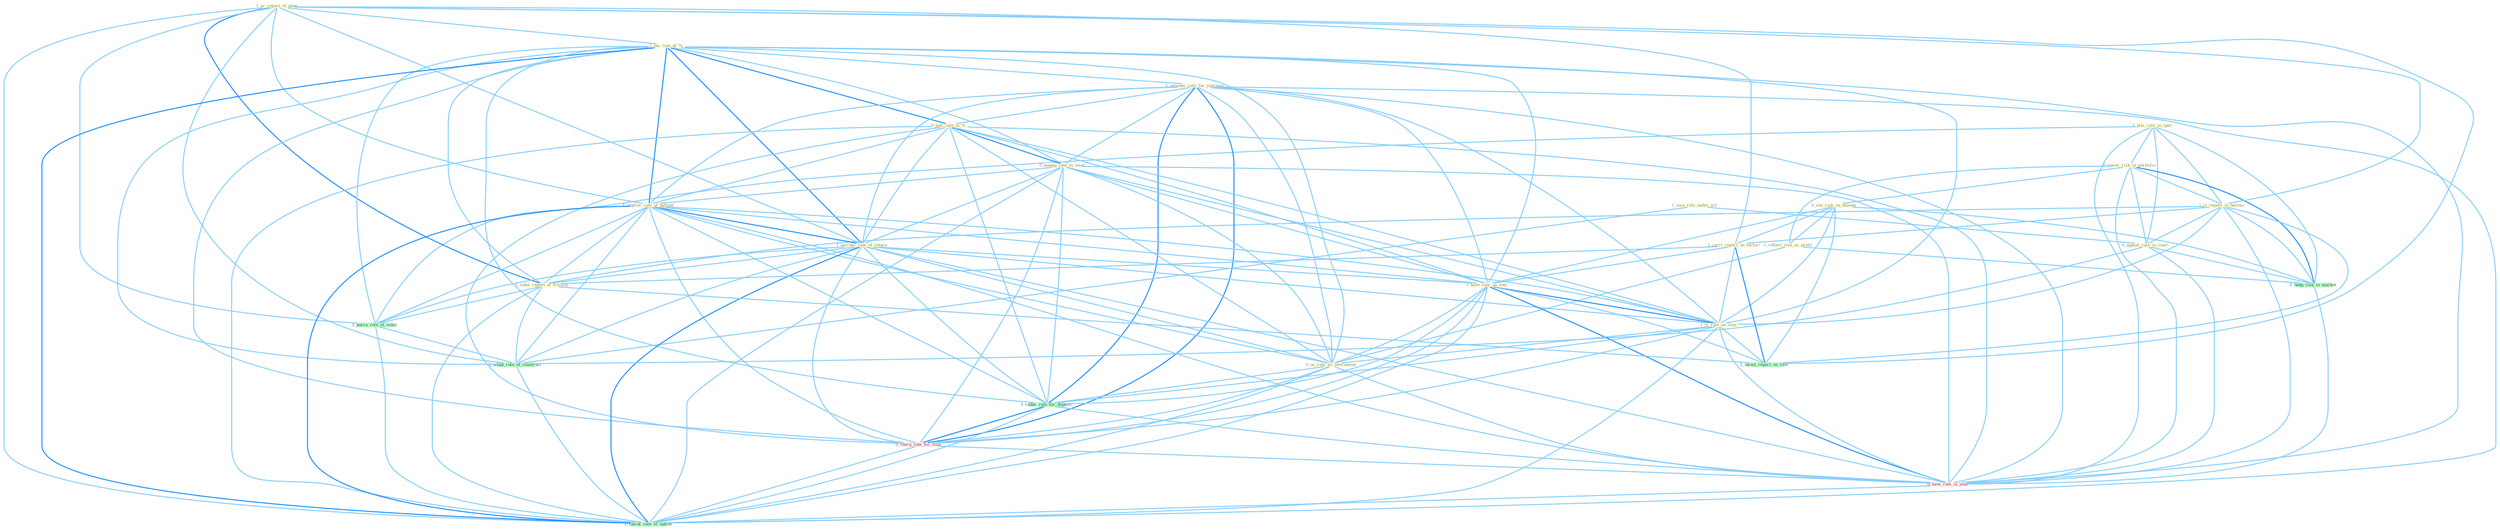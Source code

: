Graph G{ 
    node
    [shape=polygon,style=filled,width=.5,height=.06,color="#BDFCC9",fixedsize=true,fontsize=4,
    fontcolor="#2f4f4f"];
    {node
    [color="#ffffe0", fontcolor="#8b7d6b"] "1_plai_role_in_oper " "0_lower_risk_in_portfolio " "0_see_risk_on_dimens " "1_ar_report_of_gene " "1_pai_rate_of_% " "1_is_report_in_bureau " "1_announc_rate_for_yearnum " "0_pull_rate_to_% " "0_manag_rate_to_level " "1_issu_rule_under_act " "1_improv_rate_of_patient " "1_increas_rate_of_return " "0_appeal_rule_in_court " "1_carri_report_on_factori " "1_reflect_risk_as_profil " "1_have_rate_on_vote " "1_is_rate_on_loan " "0_us_rate_as_instrument " "1_label_report_of_friction "}
{node [color="#fff0f5", fontcolor="#b22222"] "0_charg_rate_for_time " "0_have_rate_in_year "}
edge [color="#B0E2FF"];

	"1_plai_role_in_oper " -- "0_lower_risk_in_portfolio " [w="1", color="#87cefa" ];
	"1_plai_role_in_oper " -- "1_is_report_in_bureau " [w="1", color="#87cefa" ];
	"1_plai_role_in_oper " -- "0_appeal_rule_in_court " [w="1", color="#87cefa" ];
	"1_plai_role_in_oper " -- "1_pursu_role_of_senat " [w="1", color="#87cefa" ];
	"1_plai_role_in_oper " -- "1_hedg_risk_in_market " [w="1", color="#87cefa" ];
	"1_plai_role_in_oper " -- "0_have_rate_in_year " [w="1", color="#87cefa" ];
	"0_lower_risk_in_portfolio " -- "0_see_risk_on_dimens " [w="1", color="#87cefa" ];
	"0_lower_risk_in_portfolio " -- "1_is_report_in_bureau " [w="1", color="#87cefa" ];
	"0_lower_risk_in_portfolio " -- "0_appeal_rule_in_court " [w="1", color="#87cefa" ];
	"0_lower_risk_in_portfolio " -- "1_reflect_risk_as_profil " [w="1", color="#87cefa" ];
	"0_lower_risk_in_portfolio " -- "1_hedg_risk_in_market " [w="2", color="#1e90ff" , len=0.8];
	"0_lower_risk_in_portfolio " -- "0_have_rate_in_year " [w="1", color="#87cefa" ];
	"0_see_risk_on_dimens " -- "1_carri_report_on_factori " [w="1", color="#87cefa" ];
	"0_see_risk_on_dimens " -- "1_reflect_risk_as_profil " [w="1", color="#87cefa" ];
	"0_see_risk_on_dimens " -- "1_have_rate_on_vote " [w="1", color="#87cefa" ];
	"0_see_risk_on_dimens " -- "1_is_rate_on_loan " [w="1", color="#87cefa" ];
	"0_see_risk_on_dimens " -- "1_await_report_on_loss " [w="1", color="#87cefa" ];
	"0_see_risk_on_dimens " -- "1_hedg_risk_in_market " [w="1", color="#87cefa" ];
	"1_ar_report_of_gene " -- "1_pai_rate_of_% " [w="1", color="#87cefa" ];
	"1_ar_report_of_gene " -- "1_is_report_in_bureau " [w="1", color="#87cefa" ];
	"1_ar_report_of_gene " -- "1_improv_rate_of_patient " [w="1", color="#87cefa" ];
	"1_ar_report_of_gene " -- "1_increas_rate_of_return " [w="1", color="#87cefa" ];
	"1_ar_report_of_gene " -- "1_carri_report_on_factori " [w="1", color="#87cefa" ];
	"1_ar_report_of_gene " -- "1_label_report_of_friction " [w="2", color="#1e90ff" , len=0.8];
	"1_ar_report_of_gene " -- "1_pursu_role_of_senat " [w="1", color="#87cefa" ];
	"1_ar_report_of_gene " -- "1_await_report_on_loss " [w="1", color="#87cefa" ];
	"1_ar_report_of_gene " -- "1_adopt_rule_of_construct " [w="1", color="#87cefa" ];
	"1_ar_report_of_gene " -- "1_calcul_rate_of_option " [w="1", color="#87cefa" ];
	"1_pai_rate_of_% " -- "1_announc_rate_for_yearnum " [w="1", color="#87cefa" ];
	"1_pai_rate_of_% " -- "0_pull_rate_to_% " [w="2", color="#1e90ff" , len=0.8];
	"1_pai_rate_of_% " -- "0_manag_rate_to_level " [w="1", color="#87cefa" ];
	"1_pai_rate_of_% " -- "1_improv_rate_of_patient " [w="2", color="#1e90ff" , len=0.8];
	"1_pai_rate_of_% " -- "1_increas_rate_of_return " [w="2", color="#1e90ff" , len=0.8];
	"1_pai_rate_of_% " -- "1_have_rate_on_vote " [w="1", color="#87cefa" ];
	"1_pai_rate_of_% " -- "1_is_rate_on_loan " [w="1", color="#87cefa" ];
	"1_pai_rate_of_% " -- "0_us_rate_as_instrument " [w="1", color="#87cefa" ];
	"1_pai_rate_of_% " -- "1_label_report_of_friction " [w="1", color="#87cefa" ];
	"1_pai_rate_of_% " -- "1_pursu_role_of_senat " [w="1", color="#87cefa" ];
	"1_pai_rate_of_% " -- "1_reduc_rate_for_deposit " [w="1", color="#87cefa" ];
	"1_pai_rate_of_% " -- "0_charg_rate_for_time " [w="1", color="#87cefa" ];
	"1_pai_rate_of_% " -- "1_adopt_rule_of_construct " [w="1", color="#87cefa" ];
	"1_pai_rate_of_% " -- "0_have_rate_in_year " [w="1", color="#87cefa" ];
	"1_pai_rate_of_% " -- "1_calcul_rate_of_option " [w="2", color="#1e90ff" , len=0.8];
	"1_is_report_in_bureau " -- "0_appeal_rule_in_court " [w="1", color="#87cefa" ];
	"1_is_report_in_bureau " -- "1_carri_report_on_factori " [w="1", color="#87cefa" ];
	"1_is_report_in_bureau " -- "1_is_rate_on_loan " [w="1", color="#87cefa" ];
	"1_is_report_in_bureau " -- "1_label_report_of_friction " [w="1", color="#87cefa" ];
	"1_is_report_in_bureau " -- "1_await_report_on_loss " [w="1", color="#87cefa" ];
	"1_is_report_in_bureau " -- "1_hedg_risk_in_market " [w="1", color="#87cefa" ];
	"1_is_report_in_bureau " -- "0_have_rate_in_year " [w="1", color="#87cefa" ];
	"1_announc_rate_for_yearnum " -- "0_pull_rate_to_% " [w="1", color="#87cefa" ];
	"1_announc_rate_for_yearnum " -- "0_manag_rate_to_level " [w="1", color="#87cefa" ];
	"1_announc_rate_for_yearnum " -- "1_improv_rate_of_patient " [w="1", color="#87cefa" ];
	"1_announc_rate_for_yearnum " -- "1_increas_rate_of_return " [w="1", color="#87cefa" ];
	"1_announc_rate_for_yearnum " -- "1_have_rate_on_vote " [w="1", color="#87cefa" ];
	"1_announc_rate_for_yearnum " -- "1_is_rate_on_loan " [w="1", color="#87cefa" ];
	"1_announc_rate_for_yearnum " -- "0_us_rate_as_instrument " [w="1", color="#87cefa" ];
	"1_announc_rate_for_yearnum " -- "1_reduc_rate_for_deposit " [w="2", color="#1e90ff" , len=0.8];
	"1_announc_rate_for_yearnum " -- "0_charg_rate_for_time " [w="2", color="#1e90ff" , len=0.8];
	"1_announc_rate_for_yearnum " -- "0_have_rate_in_year " [w="1", color="#87cefa" ];
	"1_announc_rate_for_yearnum " -- "1_calcul_rate_of_option " [w="1", color="#87cefa" ];
	"0_pull_rate_to_% " -- "0_manag_rate_to_level " [w="2", color="#1e90ff" , len=0.8];
	"0_pull_rate_to_% " -- "1_improv_rate_of_patient " [w="1", color="#87cefa" ];
	"0_pull_rate_to_% " -- "1_increas_rate_of_return " [w="1", color="#87cefa" ];
	"0_pull_rate_to_% " -- "1_have_rate_on_vote " [w="1", color="#87cefa" ];
	"0_pull_rate_to_% " -- "1_is_rate_on_loan " [w="1", color="#87cefa" ];
	"0_pull_rate_to_% " -- "0_us_rate_as_instrument " [w="1", color="#87cefa" ];
	"0_pull_rate_to_% " -- "1_reduc_rate_for_deposit " [w="1", color="#87cefa" ];
	"0_pull_rate_to_% " -- "0_charg_rate_for_time " [w="1", color="#87cefa" ];
	"0_pull_rate_to_% " -- "0_have_rate_in_year " [w="1", color="#87cefa" ];
	"0_pull_rate_to_% " -- "1_calcul_rate_of_option " [w="1", color="#87cefa" ];
	"0_manag_rate_to_level " -- "1_improv_rate_of_patient " [w="1", color="#87cefa" ];
	"0_manag_rate_to_level " -- "1_increas_rate_of_return " [w="1", color="#87cefa" ];
	"0_manag_rate_to_level " -- "1_have_rate_on_vote " [w="1", color="#87cefa" ];
	"0_manag_rate_to_level " -- "1_is_rate_on_loan " [w="1", color="#87cefa" ];
	"0_manag_rate_to_level " -- "0_us_rate_as_instrument " [w="1", color="#87cefa" ];
	"0_manag_rate_to_level " -- "1_reduc_rate_for_deposit " [w="1", color="#87cefa" ];
	"0_manag_rate_to_level " -- "0_charg_rate_for_time " [w="1", color="#87cefa" ];
	"0_manag_rate_to_level " -- "0_have_rate_in_year " [w="1", color="#87cefa" ];
	"0_manag_rate_to_level " -- "1_calcul_rate_of_option " [w="1", color="#87cefa" ];
	"1_issu_rule_under_act " -- "0_appeal_rule_in_court " [w="1", color="#87cefa" ];
	"1_issu_rule_under_act " -- "1_adopt_rule_of_construct " [w="1", color="#87cefa" ];
	"1_improv_rate_of_patient " -- "1_increas_rate_of_return " [w="2", color="#1e90ff" , len=0.8];
	"1_improv_rate_of_patient " -- "1_have_rate_on_vote " [w="1", color="#87cefa" ];
	"1_improv_rate_of_patient " -- "1_is_rate_on_loan " [w="1", color="#87cefa" ];
	"1_improv_rate_of_patient " -- "0_us_rate_as_instrument " [w="1", color="#87cefa" ];
	"1_improv_rate_of_patient " -- "1_label_report_of_friction " [w="1", color="#87cefa" ];
	"1_improv_rate_of_patient " -- "1_pursu_role_of_senat " [w="1", color="#87cefa" ];
	"1_improv_rate_of_patient " -- "1_reduc_rate_for_deposit " [w="1", color="#87cefa" ];
	"1_improv_rate_of_patient " -- "0_charg_rate_for_time " [w="1", color="#87cefa" ];
	"1_improv_rate_of_patient " -- "1_adopt_rule_of_construct " [w="1", color="#87cefa" ];
	"1_improv_rate_of_patient " -- "0_have_rate_in_year " [w="1", color="#87cefa" ];
	"1_improv_rate_of_patient " -- "1_calcul_rate_of_option " [w="2", color="#1e90ff" , len=0.8];
	"1_increas_rate_of_return " -- "1_have_rate_on_vote " [w="1", color="#87cefa" ];
	"1_increas_rate_of_return " -- "1_is_rate_on_loan " [w="1", color="#87cefa" ];
	"1_increas_rate_of_return " -- "0_us_rate_as_instrument " [w="1", color="#87cefa" ];
	"1_increas_rate_of_return " -- "1_label_report_of_friction " [w="1", color="#87cefa" ];
	"1_increas_rate_of_return " -- "1_pursu_role_of_senat " [w="1", color="#87cefa" ];
	"1_increas_rate_of_return " -- "1_reduc_rate_for_deposit " [w="1", color="#87cefa" ];
	"1_increas_rate_of_return " -- "0_charg_rate_for_time " [w="1", color="#87cefa" ];
	"1_increas_rate_of_return " -- "1_adopt_rule_of_construct " [w="1", color="#87cefa" ];
	"1_increas_rate_of_return " -- "0_have_rate_in_year " [w="1", color="#87cefa" ];
	"1_increas_rate_of_return " -- "1_calcul_rate_of_option " [w="2", color="#1e90ff" , len=0.8];
	"0_appeal_rule_in_court " -- "1_adopt_rule_of_construct " [w="1", color="#87cefa" ];
	"0_appeal_rule_in_court " -- "1_hedg_risk_in_market " [w="1", color="#87cefa" ];
	"0_appeal_rule_in_court " -- "0_have_rate_in_year " [w="1", color="#87cefa" ];
	"1_carri_report_on_factori " -- "1_have_rate_on_vote " [w="1", color="#87cefa" ];
	"1_carri_report_on_factori " -- "1_is_rate_on_loan " [w="1", color="#87cefa" ];
	"1_carri_report_on_factori " -- "1_label_report_of_friction " [w="1", color="#87cefa" ];
	"1_carri_report_on_factori " -- "1_await_report_on_loss " [w="2", color="#1e90ff" , len=0.8];
	"1_reflect_risk_as_profil " -- "0_us_rate_as_instrument " [w="1", color="#87cefa" ];
	"1_reflect_risk_as_profil " -- "1_hedg_risk_in_market " [w="1", color="#87cefa" ];
	"1_have_rate_on_vote " -- "1_is_rate_on_loan " [w="2", color="#1e90ff" , len=0.8];
	"1_have_rate_on_vote " -- "0_us_rate_as_instrument " [w="1", color="#87cefa" ];
	"1_have_rate_on_vote " -- "1_await_report_on_loss " [w="1", color="#87cefa" ];
	"1_have_rate_on_vote " -- "1_reduc_rate_for_deposit " [w="1", color="#87cefa" ];
	"1_have_rate_on_vote " -- "0_charg_rate_for_time " [w="1", color="#87cefa" ];
	"1_have_rate_on_vote " -- "0_have_rate_in_year " [w="2", color="#1e90ff" , len=0.8];
	"1_have_rate_on_vote " -- "1_calcul_rate_of_option " [w="1", color="#87cefa" ];
	"1_is_rate_on_loan " -- "0_us_rate_as_instrument " [w="1", color="#87cefa" ];
	"1_is_rate_on_loan " -- "1_await_report_on_loss " [w="1", color="#87cefa" ];
	"1_is_rate_on_loan " -- "1_reduc_rate_for_deposit " [w="1", color="#87cefa" ];
	"1_is_rate_on_loan " -- "0_charg_rate_for_time " [w="1", color="#87cefa" ];
	"1_is_rate_on_loan " -- "0_have_rate_in_year " [w="1", color="#87cefa" ];
	"1_is_rate_on_loan " -- "1_calcul_rate_of_option " [w="1", color="#87cefa" ];
	"0_us_rate_as_instrument " -- "1_reduc_rate_for_deposit " [w="1", color="#87cefa" ];
	"0_us_rate_as_instrument " -- "0_charg_rate_for_time " [w="1", color="#87cefa" ];
	"0_us_rate_as_instrument " -- "0_have_rate_in_year " [w="1", color="#87cefa" ];
	"0_us_rate_as_instrument " -- "1_calcul_rate_of_option " [w="1", color="#87cefa" ];
	"1_label_report_of_friction " -- "1_pursu_role_of_senat " [w="1", color="#87cefa" ];
	"1_label_report_of_friction " -- "1_await_report_on_loss " [w="1", color="#87cefa" ];
	"1_label_report_of_friction " -- "1_adopt_rule_of_construct " [w="1", color="#87cefa" ];
	"1_label_report_of_friction " -- "1_calcul_rate_of_option " [w="1", color="#87cefa" ];
	"1_pursu_role_of_senat " -- "1_adopt_rule_of_construct " [w="1", color="#87cefa" ];
	"1_pursu_role_of_senat " -- "1_calcul_rate_of_option " [w="1", color="#87cefa" ];
	"1_reduc_rate_for_deposit " -- "0_charg_rate_for_time " [w="2", color="#1e90ff" , len=0.8];
	"1_reduc_rate_for_deposit " -- "0_have_rate_in_year " [w="1", color="#87cefa" ];
	"1_reduc_rate_for_deposit " -- "1_calcul_rate_of_option " [w="1", color="#87cefa" ];
	"0_charg_rate_for_time " -- "0_have_rate_in_year " [w="1", color="#87cefa" ];
	"0_charg_rate_for_time " -- "1_calcul_rate_of_option " [w="1", color="#87cefa" ];
	"1_adopt_rule_of_construct " -- "1_calcul_rate_of_option " [w="1", color="#87cefa" ];
	"1_hedg_risk_in_market " -- "0_have_rate_in_year " [w="1", color="#87cefa" ];
	"0_have_rate_in_year " -- "1_calcul_rate_of_option " [w="1", color="#87cefa" ];
}